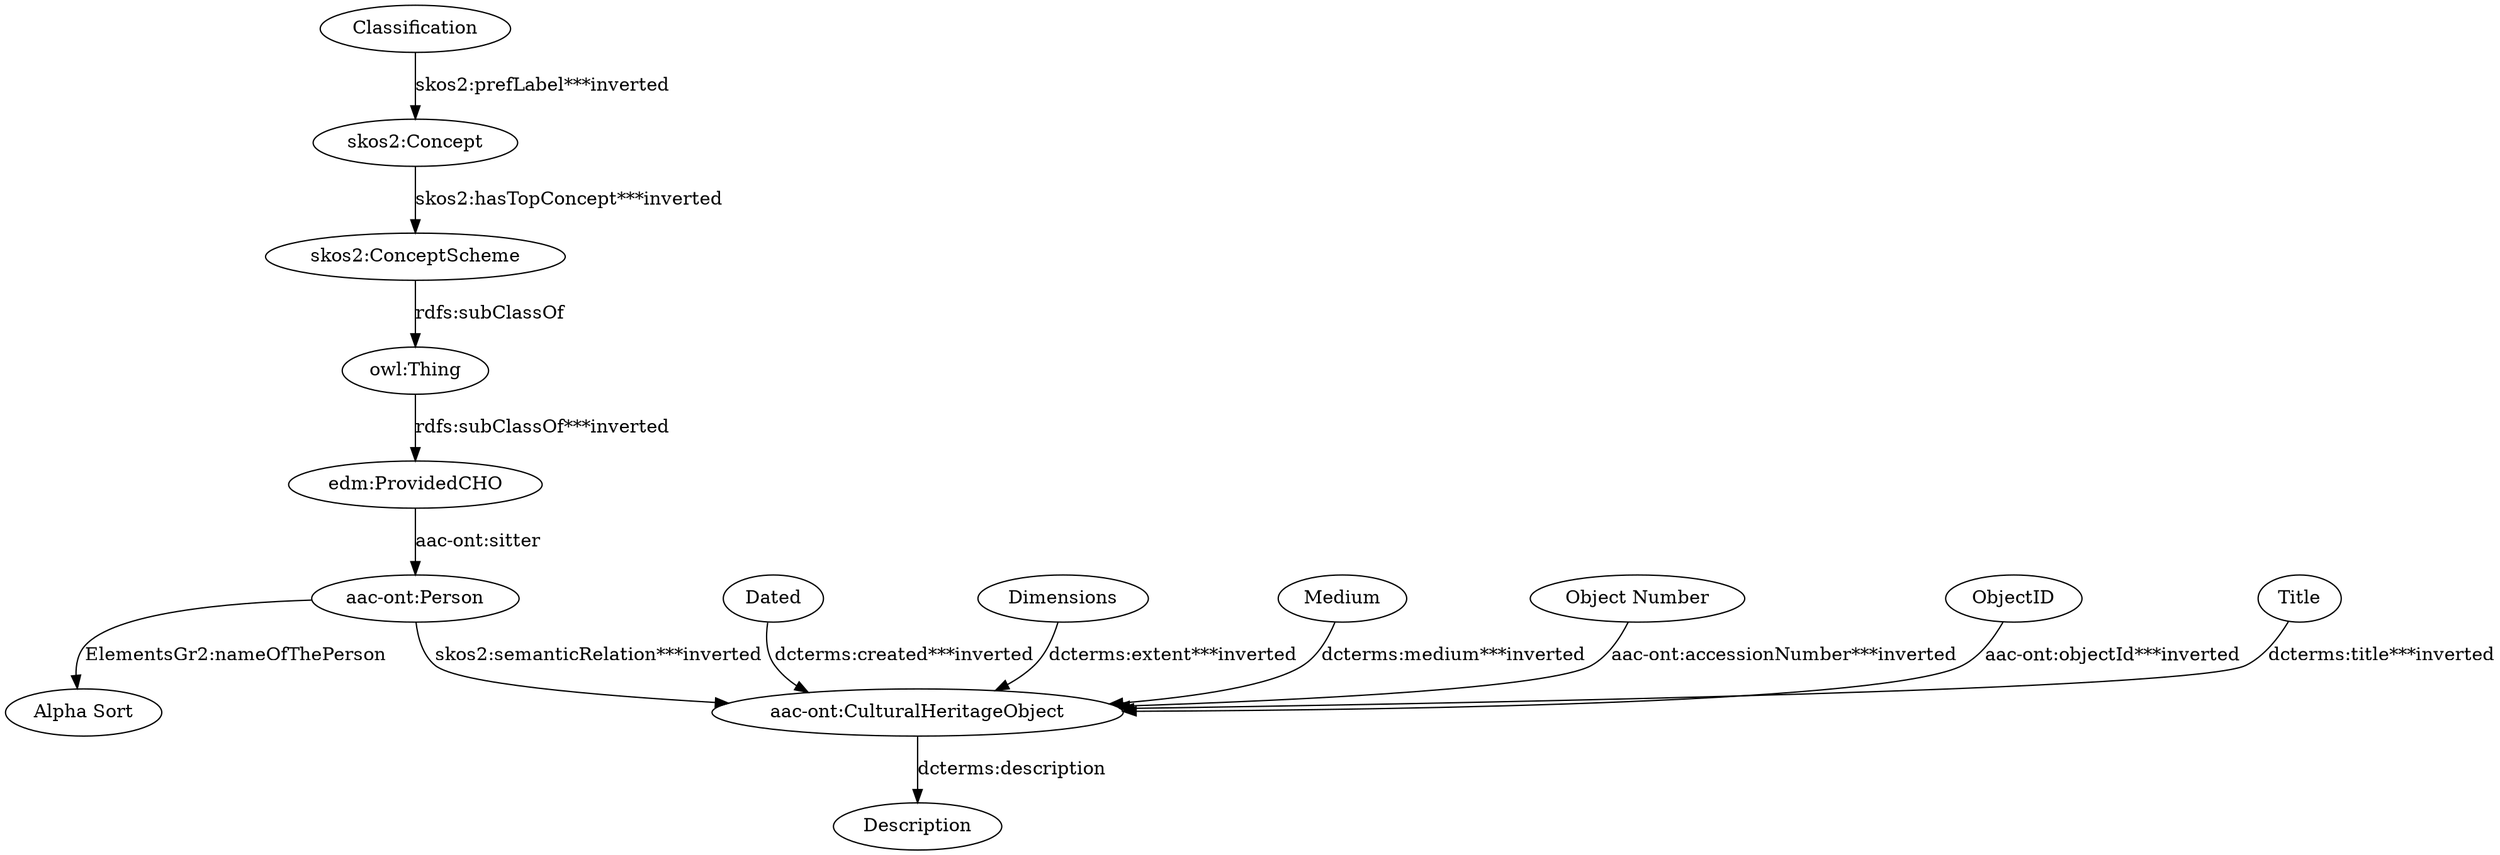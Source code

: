 digraph {
  Classification [type=attribute_name,label=Classification]
  "skos2:Concept1" [type=class_uri,label="skos2:Concept"]
  Dated [type=attribute_name,label=Dated]
  "aac-ont:CulturalHeritageObject1" [type=class_uri,label="aac-ont:CulturalHeritageObject"]
  Dimensions [type=attribute_name,label=Dimensions]
  Medium [type=attribute_name,label=Medium]
  "Object Number" [type=attribute_name,label="Object Number"]
  ObjectID [type=attribute_name,label=ObjectID]
  Title [type=attribute_name,label=Title]
  Description [type=attribute_name,label=Description]
  "aac-ont:Person1" [type=class_uri,label="aac-ont:Person"]
  "Alpha Sort" [type=attribute_name,label="Alpha Sort"]
  "edm:ProvidedCHO" [type=class_uri,label="edm:ProvidedCHO"]
  "owl:Thing" [type=special,label="owl:Thing"]
  "skos2:ConceptScheme" [type=class_uri,label="skos2:ConceptScheme"]
  Classification -> "skos2:Concept1" [type=st_property_uri,label="skos2:prefLabel***inverted",weight=1]
  Dated -> "aac-ont:CulturalHeritageObject1" [type=st_property_uri,label="dcterms:created***inverted",weight=1]
  Dimensions -> "aac-ont:CulturalHeritageObject1" [type=st_property_uri,label="dcterms:extent***inverted",weight=1]
  Medium -> "aac-ont:CulturalHeritageObject1" [type=st_property_uri,label="dcterms:medium***inverted",weight=1]
  "Object Number" -> "aac-ont:CulturalHeritageObject1" [type=st_property_uri,label="aac-ont:accessionNumber***inverted",weight=1]
  ObjectID -> "aac-ont:CulturalHeritageObject1" [type=st_property_uri,label="aac-ont:objectId***inverted",weight=1]
  Title -> "aac-ont:CulturalHeritageObject1" [type=st_property_uri,label="dcterms:title***inverted",weight=1]
  "aac-ont:CulturalHeritageObject1" -> Description [label="dcterms:description",type=st_property_uri]
  "aac-ont:Person1" -> "Alpha Sort" [label="ElementsGr2:nameOfThePerson",type=st_property_uri]
  "aac-ont:Person1" -> "aac-ont:CulturalHeritageObject1" [type=inherited,label="skos2:semanticRelation***inverted",weight=4]
  "edm:ProvidedCHO" -> "aac-ont:Person1" [label="aac-ont:sitter",type=direct_property_uri,weight=1]
  "owl:Thing" -> "edm:ProvidedCHO" [type=inherited,label="rdfs:subClassOf***inverted",weight=0.3333333333333333]
  "skos2:Concept1" -> "skos2:ConceptScheme" [type=direct_property_uri,label="skos2:hasTopConcept***inverted",weight=1]
  "skos2:ConceptScheme" -> "owl:Thing" [label="rdfs:subClassOf",type=inherited,weight=0.3333333333333333]
}
